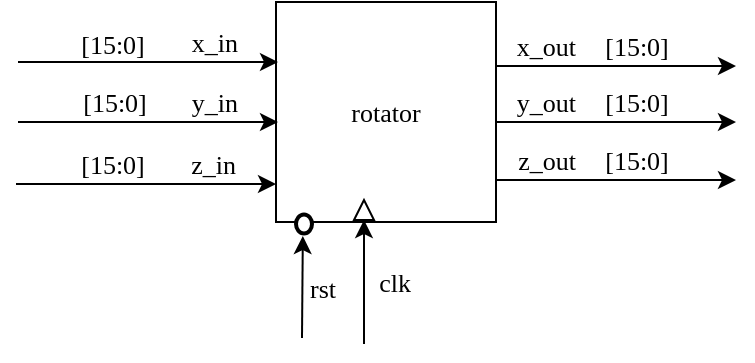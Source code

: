 <mxfile version="13.4.8" type="gitlab">
  <diagram id="7Lju-j3TIzmwtQK3A2HR" name="Page-1">
    <mxGraphModel dx="870" dy="627" grid="0" gridSize="10" guides="1" tooltips="1" connect="1" arrows="1" fold="1" page="1" pageScale="1" pageWidth="827" pageHeight="1169" math="0" shadow="0">
      <root>
        <mxCell id="0" />
        <mxCell id="1" parent="0" />
        <mxCell id="WDuPht4UNk3Kv1KkQACj-1" value="rotator" style="whiteSpace=wrap;html=1;aspect=fixed;fontFamily=Tahoma;fontSize=13;fontStyle=0;" parent="1" vertex="1">
          <mxGeometry x="369" y="230" width="110" height="110" as="geometry" />
        </mxCell>
        <mxCell id="WDuPht4UNk3Kv1KkQACj-2" value="" style="endArrow=classic;html=1;fontFamily=Tahoma;fontSize=13;" parent="1" edge="1">
          <mxGeometry y="-20" relative="1" as="geometry">
            <mxPoint x="240" y="260" as="sourcePoint" />
            <mxPoint x="370" y="260" as="targetPoint" />
            <mxPoint as="offset" />
          </mxGeometry>
        </mxCell>
        <mxCell id="WDuPht4UNk3Kv1KkQACj-3" value="[15:0]" style="edgeLabel;resizable=0;html=1;align=center;verticalAlign=middle;fontFamily=Tahoma;fontSize=13;" parent="WDuPht4UNk3Kv1KkQACj-2" connectable="0" vertex="1">
          <mxGeometry relative="1" as="geometry">
            <mxPoint x="-18.71" y="-9" as="offset" />
          </mxGeometry>
        </mxCell>
        <mxCell id="WDuPht4UNk3Kv1KkQACj-5" value="x_in" style="edgeLabel;resizable=0;html=1;align=right;verticalAlign=bottom;fontFamily=Tahoma;fontSize=13;" parent="WDuPht4UNk3Kv1KkQACj-2" connectable="0" vertex="1">
          <mxGeometry x="1" relative="1" as="geometry">
            <mxPoint x="-20" as="offset" />
          </mxGeometry>
        </mxCell>
        <mxCell id="WDuPht4UNk3Kv1KkQACj-6" value="" style="endArrow=classic;html=1;fontFamily=Tahoma;fontSize=13;" parent="1" edge="1">
          <mxGeometry y="-20" relative="1" as="geometry">
            <mxPoint x="240" y="290" as="sourcePoint" />
            <mxPoint x="370" y="290" as="targetPoint" />
            <mxPoint as="offset" />
          </mxGeometry>
        </mxCell>
        <mxCell id="WDuPht4UNk3Kv1KkQACj-7" value="[15:0]" style="edgeLabel;resizable=0;html=1;align=center;verticalAlign=middle;fontFamily=Tahoma;fontSize=13;" parent="WDuPht4UNk3Kv1KkQACj-6" connectable="0" vertex="1">
          <mxGeometry relative="1" as="geometry">
            <mxPoint x="-17.71" y="-10" as="offset" />
          </mxGeometry>
        </mxCell>
        <mxCell id="WDuPht4UNk3Kv1KkQACj-8" value="y_in" style="edgeLabel;resizable=0;html=1;align=right;verticalAlign=bottom;fontFamily=Tahoma;fontSize=13;" parent="WDuPht4UNk3Kv1KkQACj-6" connectable="0" vertex="1">
          <mxGeometry x="1" relative="1" as="geometry">
            <mxPoint x="-20" as="offset" />
          </mxGeometry>
        </mxCell>
        <mxCell id="WDuPht4UNk3Kv1KkQACj-9" value="" style="endArrow=classic;html=1;fontFamily=Tahoma;fontSize=13;" parent="1" edge="1">
          <mxGeometry y="-20" relative="1" as="geometry">
            <mxPoint x="479" y="319" as="sourcePoint" />
            <mxPoint x="599" y="319" as="targetPoint" />
            <mxPoint as="offset" />
          </mxGeometry>
        </mxCell>
        <mxCell id="WDuPht4UNk3Kv1KkQACj-10" value="[15:0]" style="edgeLabel;resizable=0;html=1;align=center;verticalAlign=middle;fontFamily=Tahoma;fontSize=13;" parent="WDuPht4UNk3Kv1KkQACj-9" connectable="0" vertex="1">
          <mxGeometry relative="1" as="geometry">
            <mxPoint x="10" y="-10" as="offset" />
          </mxGeometry>
        </mxCell>
        <mxCell id="WDuPht4UNk3Kv1KkQACj-11" value="z_out" style="edgeLabel;resizable=0;html=1;align=right;verticalAlign=bottom;fontFamily=Tahoma;fontSize=13;" parent="WDuPht4UNk3Kv1KkQACj-9" connectable="0" vertex="1">
          <mxGeometry x="1" relative="1" as="geometry">
            <mxPoint x="-80" as="offset" />
          </mxGeometry>
        </mxCell>
        <mxCell id="WDuPht4UNk3Kv1KkQACj-15" value="" style="verticalLabelPosition=bottom;verticalAlign=top;html=1;shape=mxgraph.basic.acute_triangle;dx=0.5;fontFamily=Tahoma;fontSize=13;" parent="1" vertex="1">
          <mxGeometry x="408" y="329" width="10" height="10" as="geometry" />
        </mxCell>
        <mxCell id="WDuPht4UNk3Kv1KkQACj-20" value="" style="endArrow=classic;html=1;fontFamily=Tahoma;fontSize=13;" parent="1" edge="1">
          <mxGeometry relative="1" as="geometry">
            <mxPoint x="413" y="401" as="sourcePoint" />
            <mxPoint x="413" y="339" as="targetPoint" />
          </mxGeometry>
        </mxCell>
        <mxCell id="WDuPht4UNk3Kv1KkQACj-21" value="clk" style="edgeLabel;resizable=0;html=1;align=center;verticalAlign=middle;fontFamily=Tahoma;fontSize=13;" parent="WDuPht4UNk3Kv1KkQACj-20" connectable="0" vertex="1">
          <mxGeometry relative="1" as="geometry">
            <mxPoint x="15" as="offset" />
          </mxGeometry>
        </mxCell>
        <mxCell id="WDuPht4UNk3Kv1KkQACj-23" value="" style="endArrow=classic;html=1;fontFamily=Tahoma;fontSize=13;" parent="1" edge="1">
          <mxGeometry relative="1" as="geometry">
            <mxPoint x="382" y="398" as="sourcePoint" />
            <mxPoint x="382.41" y="347" as="targetPoint" />
          </mxGeometry>
        </mxCell>
        <mxCell id="WDuPht4UNk3Kv1KkQACj-24" value="rst" style="edgeLabel;resizable=0;html=1;align=center;verticalAlign=middle;fontFamily=Tahoma;fontSize=13;" parent="WDuPht4UNk3Kv1KkQACj-23" connectable="0" vertex="1">
          <mxGeometry relative="1" as="geometry">
            <mxPoint x="10" as="offset" />
          </mxGeometry>
        </mxCell>
        <mxCell id="WDuPht4UNk3Kv1KkQACj-27" value="" style="verticalLabelPosition=bottom;shadow=0;dashed=0;align=center;html=1;verticalAlign=top;shape=mxgraph.electrical.logic_gates.inverting_contact;fontFamily=Tahoma;fontSize=13;strokeWidth=2;perimeterSpacing=3;" parent="1" vertex="1">
          <mxGeometry x="378" y="335" width="10" height="12" as="geometry" />
        </mxCell>
        <mxCell id="yjfjxBLEJRQOSbYiMAuZ-1" value="" style="endArrow=classic;html=1;fontFamily=Tahoma;fontSize=13;" edge="1" parent="1">
          <mxGeometry y="-20" relative="1" as="geometry">
            <mxPoint x="239" y="321" as="sourcePoint" />
            <mxPoint x="369" y="321" as="targetPoint" />
            <mxPoint as="offset" />
          </mxGeometry>
        </mxCell>
        <mxCell id="yjfjxBLEJRQOSbYiMAuZ-2" value="[15:0]" style="edgeLabel;resizable=0;html=1;align=center;verticalAlign=middle;fontFamily=Tahoma;fontSize=13;" connectable="0" vertex="1" parent="yjfjxBLEJRQOSbYiMAuZ-1">
          <mxGeometry relative="1" as="geometry">
            <mxPoint x="-17.71" y="-10" as="offset" />
          </mxGeometry>
        </mxCell>
        <mxCell id="yjfjxBLEJRQOSbYiMAuZ-3" value="z_in" style="edgeLabel;resizable=0;html=1;align=right;verticalAlign=bottom;fontFamily=Tahoma;fontSize=13;" connectable="0" vertex="1" parent="yjfjxBLEJRQOSbYiMAuZ-1">
          <mxGeometry x="1" relative="1" as="geometry">
            <mxPoint x="-20" as="offset" />
          </mxGeometry>
        </mxCell>
        <mxCell id="yjfjxBLEJRQOSbYiMAuZ-4" value="" style="endArrow=classic;html=1;fontFamily=Tahoma;fontSize=13;" edge="1" parent="1">
          <mxGeometry y="-20" relative="1" as="geometry">
            <mxPoint x="479" y="290" as="sourcePoint" />
            <mxPoint x="599" y="290" as="targetPoint" />
            <mxPoint as="offset" />
          </mxGeometry>
        </mxCell>
        <mxCell id="yjfjxBLEJRQOSbYiMAuZ-5" value="[15:0]" style="edgeLabel;resizable=0;html=1;align=center;verticalAlign=middle;fontFamily=Tahoma;fontSize=13;" connectable="0" vertex="1" parent="yjfjxBLEJRQOSbYiMAuZ-4">
          <mxGeometry relative="1" as="geometry">
            <mxPoint x="10" y="-10" as="offset" />
          </mxGeometry>
        </mxCell>
        <mxCell id="yjfjxBLEJRQOSbYiMAuZ-6" value="y_out" style="edgeLabel;resizable=0;html=1;align=right;verticalAlign=bottom;fontFamily=Tahoma;fontSize=13;" connectable="0" vertex="1" parent="yjfjxBLEJRQOSbYiMAuZ-4">
          <mxGeometry x="1" relative="1" as="geometry">
            <mxPoint x="-80" as="offset" />
          </mxGeometry>
        </mxCell>
        <mxCell id="yjfjxBLEJRQOSbYiMAuZ-7" value="" style="endArrow=classic;html=1;fontFamily=Tahoma;fontSize=13;" edge="1" parent="1">
          <mxGeometry y="-20" relative="1" as="geometry">
            <mxPoint x="479" y="262" as="sourcePoint" />
            <mxPoint x="599" y="262" as="targetPoint" />
            <mxPoint as="offset" />
          </mxGeometry>
        </mxCell>
        <mxCell id="yjfjxBLEJRQOSbYiMAuZ-8" value="[15:0]" style="edgeLabel;resizable=0;html=1;align=center;verticalAlign=middle;fontFamily=Tahoma;fontSize=13;" connectable="0" vertex="1" parent="yjfjxBLEJRQOSbYiMAuZ-7">
          <mxGeometry relative="1" as="geometry">
            <mxPoint x="10" y="-10" as="offset" />
          </mxGeometry>
        </mxCell>
        <mxCell id="yjfjxBLEJRQOSbYiMAuZ-9" value="x_out" style="edgeLabel;resizable=0;html=1;align=right;verticalAlign=bottom;fontFamily=Tahoma;fontSize=13;" connectable="0" vertex="1" parent="yjfjxBLEJRQOSbYiMAuZ-7">
          <mxGeometry x="1" relative="1" as="geometry">
            <mxPoint x="-80" as="offset" />
          </mxGeometry>
        </mxCell>
      </root>
    </mxGraphModel>
  </diagram>
</mxfile>
